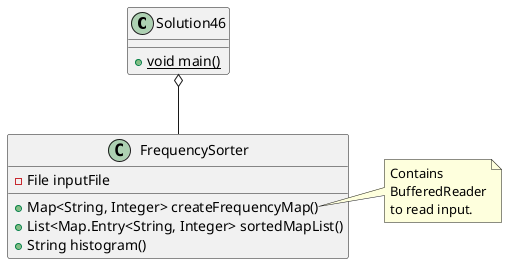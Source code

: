 @startuml

class Solution46 {
    +{static} void main()
}

class FrequencySorter {
    -File inputFile

    +Map<String, Integer> createFrequencyMap()
    +List<Map.Entry<String, Integer> sortedMapList()
    +String histogram()
}

Solution46 o-- FrequencySorter

note right of FrequencySorter::createFrequencyMap
    Contains
    BufferedReader
    to read input.
end note

@enduml
